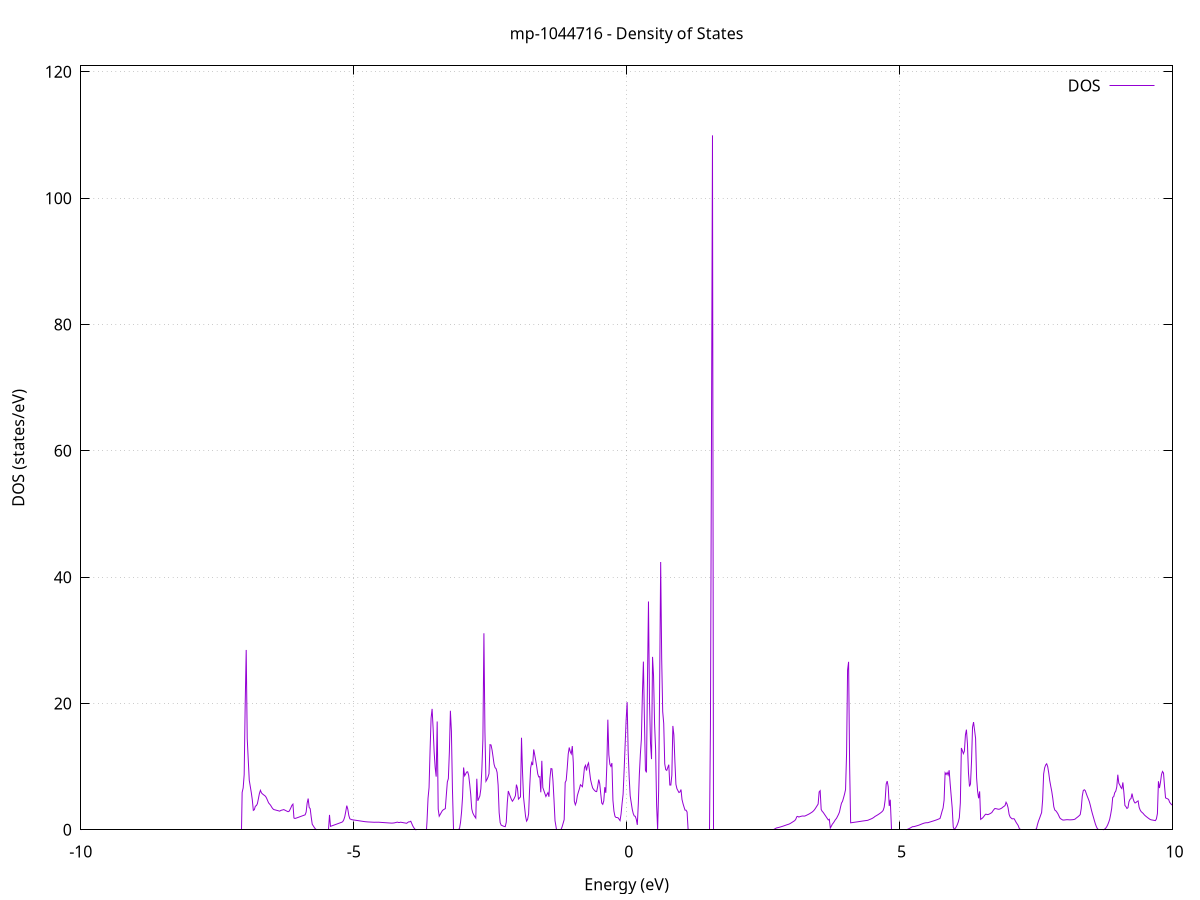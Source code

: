 set title 'mp-1044716 - Density of States'
set xlabel 'Energy (eV)'
set ylabel 'DOS (states/eV)'
set grid
set xrange [-10:10]
set yrange [0:120.941]
set xzeroaxis lt -1
set terminal png size 800,600
set output 'mp-1044716_dos_gnuplot.png'
plot '-' using 1:2 with lines title 'DOS'
-18.954500 0.000000
-18.935900 0.000000
-18.917300 0.000000
-18.898700 0.000000
-18.880100 0.000000
-18.861500 0.000000
-18.842900 0.000000
-18.824300 0.000000
-18.805700 0.000000
-18.787100 0.000000
-18.768400 0.000000
-18.749800 0.000000
-18.731200 0.000000
-18.712600 0.000000
-18.694000 0.000000
-18.675400 0.000000
-18.656800 0.000000
-18.638200 0.000000
-18.619600 0.000000
-18.600900 0.000000
-18.582300 0.000000
-18.563700 0.000000
-18.545100 0.000000
-18.526500 0.000000
-18.507900 0.000000
-18.489300 0.000000
-18.470700 0.000000
-18.452100 0.000000
-18.433500 0.000000
-18.414800 0.000000
-18.396200 0.000000
-18.377600 0.000000
-18.359000 0.000000
-18.340400 0.000000
-18.321800 0.000000
-18.303200 0.000000
-18.284600 0.000000
-18.266000 0.000000
-18.247400 0.000000
-18.228700 0.000000
-18.210100 0.000000
-18.191500 0.000000
-18.172900 0.000000
-18.154300 0.000000
-18.135700 0.000000
-18.117100 0.000000
-18.098500 0.000000
-18.079900 0.000000
-18.061300 0.000000
-18.042600 0.000000
-18.024000 0.000000
-18.005400 0.000000
-17.986800 0.000000
-17.968200 0.000000
-17.949600 0.000000
-17.931000 0.000000
-17.912400 0.000000
-17.893800 0.000000
-17.875200 0.000000
-17.856500 0.000000
-17.837900 0.000000
-17.819300 0.000000
-17.800700 0.000000
-17.782100 0.000000
-17.763500 0.000000
-17.744900 0.000000
-17.726300 0.000000
-17.707700 0.000000
-17.689100 0.000000
-17.670400 0.000000
-17.651800 0.000000
-17.633200 0.000000
-17.614600 0.000000
-17.596000 0.000000
-17.577400 0.000000
-17.558800 0.000000
-17.540200 0.000000
-17.521600 0.000000
-17.502900 0.000000
-17.484300 0.000000
-17.465700 0.000000
-17.447100 0.000000
-17.428500 0.000000
-17.409900 0.000000
-17.391300 0.000000
-17.372700 0.000000
-17.354100 0.000000
-17.335500 0.000000
-17.316800 0.000000
-17.298200 0.000000
-17.279600 0.000000
-17.261000 0.066700
-17.242400 2.973600
-17.223800 3.872400
-17.205200 3.430300
-17.186600 3.756300
-17.168000 4.073600
-17.149400 3.912600
-17.130700 3.772600
-17.112100 3.938400
-17.093500 4.104100
-17.074900 4.269800
-17.056300 4.435500
-17.037700 4.474600
-17.019100 4.661300
-17.000500 4.884800
-16.981900 5.322100
-16.963300 5.760500
-16.944600 6.199100
-16.926000 6.790800
-16.907400 5.965900
-16.888800 4.578400
-16.870200 3.779500
-16.851600 2.980600
-16.833000 2.181600
-16.814400 0.000000
-16.795800 0.000000
-16.777200 0.000000
-16.758500 0.000000
-16.739900 0.000000
-16.721300 0.000000
-16.702700 6.637900
-16.684100 3.279300
-16.665500 4.556000
-16.646900 9.102600
-16.628300 8.206900
-16.609700 6.436300
-16.591100 5.902500
-16.572400 5.482100
-16.553800 5.068500
-16.535200 4.856100
-16.516600 4.653300
-16.498000 4.450600
-16.479400 4.340200
-16.460800 4.207700
-16.442200 4.075200
-16.423600 3.942600
-16.404900 4.062800
-16.386300 4.299200
-16.367700 3.970300
-16.349100 3.641300
-16.330500 4.424400
-16.311900 2.354900
-16.293300 0.000000
-16.274700 0.000000
-16.256100 0.000000
-16.237500 0.000000
-16.218800 0.000000
-16.200200 0.000000
-16.181600 0.000000
-16.163000 0.000000
-16.144400 0.000000
-16.125800 0.000000
-16.107200 0.000000
-16.088600 0.000000
-16.070000 0.000000
-16.051400 0.000000
-16.032700 0.000000
-16.014100 0.000000
-15.995500 0.000000
-15.976900 0.000000
-15.958300 4.797800
-15.939700 5.437200
-15.921100 5.967100
-15.902500 6.374200
-15.883900 9.249700
-15.865300 10.491900
-15.846600 11.154000
-15.828000 8.291100
-15.809400 6.163700
-15.790800 5.556500
-15.772200 4.949400
-15.753600 4.342300
-15.735000 4.072400
-15.716400 3.875100
-15.697800 3.488400
-15.679200 3.101800
-15.660500 2.715200
-15.641900 3.291800
-15.623300 1.280800
-15.604700 0.038700
-15.586100 0.000000
-15.567500 0.000000
-15.548900 0.000000
-15.530300 0.000000
-15.511700 0.000000
-15.493100 0.000000
-15.474400 5.703100
-15.455800 30.013500
-15.437200 19.987300
-15.418600 19.732600
-15.400000 17.492900
-15.381400 17.713100
-15.362800 11.540000
-15.344200 17.333900
-15.325600 40.335000
-15.306900 0.000000
-15.288300 0.000000
-15.269700 0.000000
-15.251100 0.000000
-15.232500 0.000000
-15.213900 0.000000
-15.195300 0.000000
-15.176700 0.000000
-15.158100 0.000000
-15.139500 0.000000
-15.120800 0.000000
-15.102200 0.000000
-15.083600 0.000000
-15.065000 0.000000
-15.046400 0.000000
-15.027800 0.000000
-15.009200 0.000000
-14.990600 0.000000
-14.972000 0.000000
-14.953400 40.663500
-14.934700 21.672200
-14.916100 15.689800
-14.897500 11.426000
-14.878900 0.000000
-14.860300 0.000000
-14.841700 0.000000
-14.823100 0.000000
-14.804500 6.889100
-14.785900 47.380600
-14.767300 25.893100
-14.748600 12.639600
-14.730000 21.534700
-14.711400 0.000000
-14.692800 0.000000
-14.674200 0.000000
-14.655600 0.000000
-14.637000 0.000000
-14.618400 0.000000
-14.599800 0.000000
-14.581200 0.000000
-14.562500 0.000000
-14.543900 0.000000
-14.525300 0.000000
-14.506700 0.000000
-14.488100 0.000000
-14.469500 0.000000
-14.450900 0.000000
-14.432300 0.000000
-14.413700 0.000000
-14.395100 0.000000
-14.376400 0.000000
-14.357800 0.000000
-14.339200 0.000000
-14.320600 0.000000
-14.302000 0.000000
-14.283400 0.000000
-14.264800 0.000000
-14.246200 0.000000
-14.227600 0.000000
-14.208900 0.000000
-14.190300 0.000000
-14.171700 0.000000
-14.153100 0.000000
-14.134500 0.000000
-14.115900 0.000000
-14.097300 0.000000
-14.078700 0.000000
-14.060100 0.000000
-14.041500 0.000000
-14.022800 0.000000
-14.004200 0.000000
-13.985600 0.000000
-13.967000 0.000000
-13.948400 0.000000
-13.929800 0.000000
-13.911200 0.000000
-13.892600 0.000000
-13.874000 0.000000
-13.855400 0.000000
-13.836700 0.000000
-13.818100 0.000000
-13.799500 0.000000
-13.780900 0.000000
-13.762300 0.000000
-13.743700 0.000000
-13.725100 0.000000
-13.706500 0.000000
-13.687900 0.000000
-13.669300 0.000000
-13.650600 0.000000
-13.632000 0.000000
-13.613400 0.000000
-13.594800 0.000000
-13.576200 0.000000
-13.557600 0.000000
-13.539000 0.000000
-13.520400 0.000000
-13.501800 0.000000
-13.483200 0.000000
-13.464500 0.000000
-13.445900 0.000000
-13.427300 0.000000
-13.408700 0.000000
-13.390100 0.000000
-13.371500 0.000000
-13.352900 0.000000
-13.334300 0.000000
-13.315700 0.000000
-13.297000 0.000000
-13.278400 0.000000
-13.259800 0.000000
-13.241200 0.000000
-13.222600 0.000000
-13.204000 0.000000
-13.185400 0.000000
-13.166800 0.000000
-13.148200 0.000000
-13.129600 0.000000
-13.110900 0.000000
-13.092300 0.000000
-13.073700 0.000000
-13.055100 0.000000
-13.036500 0.000000
-13.017900 0.000000
-12.999300 0.000000
-12.980700 0.000000
-12.962100 0.000000
-12.943500 0.000000
-12.924800 0.000000
-12.906200 0.000000
-12.887600 0.000000
-12.869000 0.000000
-12.850400 0.000000
-12.831800 0.000000
-12.813200 0.000000
-12.794600 0.000000
-12.776000 0.000000
-12.757400 0.000000
-12.738700 0.000000
-12.720100 0.000000
-12.701500 0.000000
-12.682900 0.000000
-12.664300 0.000000
-12.645700 0.000000
-12.627100 0.000000
-12.608500 0.000000
-12.589900 0.000000
-12.571300 0.000000
-12.552600 0.000000
-12.534000 0.000000
-12.515400 0.000000
-12.496800 0.000000
-12.478200 0.000000
-12.459600 0.000000
-12.441000 0.000000
-12.422400 0.000000
-12.403800 0.000000
-12.385200 0.000000
-12.366500 0.000000
-12.347900 0.000000
-12.329300 0.000000
-12.310700 0.000000
-12.292100 0.000000
-12.273500 0.000000
-12.254900 0.000000
-12.236300 0.000000
-12.217700 0.000000
-12.199000 0.000000
-12.180400 0.000000
-12.161800 0.000000
-12.143200 0.000000
-12.124600 0.000000
-12.106000 0.000000
-12.087400 0.000000
-12.068800 0.000000
-12.050200 0.000000
-12.031600 0.000000
-12.012900 0.000000
-11.994300 0.000000
-11.975700 0.000000
-11.957100 0.000000
-11.938500 0.000000
-11.919900 0.000000
-11.901300 0.000000
-11.882700 0.000000
-11.864100 0.000000
-11.845500 0.000000
-11.826800 0.000000
-11.808200 0.000000
-11.789600 0.000000
-11.771000 0.000000
-11.752400 0.000000
-11.733800 0.000000
-11.715200 0.000000
-11.696600 0.000000
-11.678000 0.000000
-11.659400 0.000000
-11.640700 0.000000
-11.622100 0.000000
-11.603500 0.000000
-11.584900 0.000000
-11.566300 0.000000
-11.547700 0.000000
-11.529100 0.000000
-11.510500 0.000000
-11.491900 0.000000
-11.473300 0.000000
-11.454600 0.000000
-11.436000 0.000000
-11.417400 0.000000
-11.398800 0.000000
-11.380200 0.000000
-11.361600 0.000000
-11.343000 0.000000
-11.324400 0.000000
-11.305800 0.000000
-11.287200 0.000000
-11.268500 0.000000
-11.249900 0.000000
-11.231300 0.000000
-11.212700 0.000000
-11.194100 0.000000
-11.175500 0.000000
-11.156900 0.000000
-11.138300 0.000000
-11.119700 0.000000
-11.101000 0.000000
-11.082400 0.000000
-11.063800 0.000000
-11.045200 0.000000
-11.026600 0.000000
-11.008000 0.000000
-10.989400 0.000000
-10.970800 0.000000
-10.952200 0.000000
-10.933600 0.000000
-10.914900 0.000000
-10.896300 0.000000
-10.877700 0.000000
-10.859100 0.000000
-10.840500 0.000000
-10.821900 0.000000
-10.803300 0.000000
-10.784700 0.000000
-10.766100 0.000000
-10.747500 0.000000
-10.728800 0.000000
-10.710200 0.000000
-10.691600 0.000000
-10.673000 0.000000
-10.654400 0.000000
-10.635800 0.000000
-10.617200 0.000000
-10.598600 0.000000
-10.580000 0.000000
-10.561400 0.000000
-10.542700 0.000000
-10.524100 0.000000
-10.505500 0.000000
-10.486900 0.000000
-10.468300 0.000000
-10.449700 0.000000
-10.431100 0.000000
-10.412500 0.000000
-10.393900 0.000000
-10.375300 0.000000
-10.356600 0.000000
-10.338000 0.000000
-10.319400 0.000000
-10.300800 0.000000
-10.282200 0.000000
-10.263600 0.000000
-10.245000 0.000000
-10.226400 0.000000
-10.207800 0.000000
-10.189200 0.000000
-10.170500 0.000000
-10.151900 0.000000
-10.133300 0.000000
-10.114700 0.000000
-10.096100 0.000000
-10.077500 0.000000
-10.058900 0.000000
-10.040300 0.000000
-10.021700 0.000000
-10.003000 0.000000
-9.984400 0.000000
-9.965800 0.000000
-9.947200 0.000000
-9.928600 0.000000
-9.910000 0.000000
-9.891400 0.000000
-9.872800 0.000000
-9.854200 0.000000
-9.835600 0.000000
-9.816900 0.000000
-9.798300 0.000000
-9.779700 0.000000
-9.761100 0.000000
-9.742500 0.000000
-9.723900 0.000000
-9.705300 0.000000
-9.686700 0.000000
-9.668100 0.000000
-9.649500 0.000000
-9.630800 0.000000
-9.612200 0.000000
-9.593600 0.000000
-9.575000 0.000000
-9.556400 0.000000
-9.537800 0.000000
-9.519200 0.000000
-9.500600 0.000000
-9.482000 0.000000
-9.463400 0.000000
-9.444700 0.000000
-9.426100 0.000000
-9.407500 0.000000
-9.388900 0.000000
-9.370300 0.000000
-9.351700 0.000000
-9.333100 0.000000
-9.314500 0.000000
-9.295900 0.000000
-9.277300 0.000000
-9.258600 0.000000
-9.240000 0.000000
-9.221400 0.000000
-9.202800 0.000000
-9.184200 0.000000
-9.165600 0.000000
-9.147000 0.000000
-9.128400 0.000000
-9.109800 0.000000
-9.091200 0.000000
-9.072500 0.000000
-9.053900 0.000000
-9.035300 0.000000
-9.016700 0.000000
-8.998100 0.000000
-8.979500 0.000000
-8.960900 0.000000
-8.942300 0.000000
-8.923700 0.000000
-8.905000 0.000000
-8.886400 0.000000
-8.867800 0.000000
-8.849200 0.000000
-8.830600 0.000000
-8.812000 0.000000
-8.793400 0.000000
-8.774800 0.000000
-8.756200 0.000000
-8.737600 0.000000
-8.718900 0.000000
-8.700300 0.000000
-8.681700 0.000000
-8.663100 0.000000
-8.644500 0.000000
-8.625900 0.000000
-8.607300 0.000000
-8.588700 0.000000
-8.570100 0.000000
-8.551500 0.000000
-8.532800 0.000000
-8.514200 0.000000
-8.495600 0.000000
-8.477000 0.000000
-8.458400 0.000000
-8.439800 0.000000
-8.421200 0.000000
-8.402600 0.000000
-8.384000 0.000000
-8.365400 0.000000
-8.346700 0.000000
-8.328100 0.000000
-8.309500 0.000000
-8.290900 0.000000
-8.272300 0.000000
-8.253700 0.000000
-8.235100 0.000000
-8.216500 0.000000
-8.197900 0.000000
-8.179300 0.000000
-8.160600 0.000000
-8.142000 0.000000
-8.123400 0.000000
-8.104800 0.000000
-8.086200 0.000000
-8.067600 0.000000
-8.049000 0.000000
-8.030400 0.000000
-8.011800 0.000000
-7.993200 0.000000
-7.974500 0.000000
-7.955900 0.000000
-7.937300 0.000000
-7.918700 0.000000
-7.900100 0.000000
-7.881500 0.000000
-7.862900 0.000000
-7.844300 0.000000
-7.825700 0.000000
-7.807000 0.000000
-7.788400 0.000000
-7.769800 0.000000
-7.751200 0.000000
-7.732600 0.000000
-7.714000 0.000000
-7.695400 0.000000
-7.676800 0.000000
-7.658200 0.000000
-7.639600 0.000000
-7.620900 0.000000
-7.602300 0.000000
-7.583700 0.000000
-7.565100 0.000000
-7.546500 0.000000
-7.527900 0.000000
-7.509300 0.000000
-7.490700 0.000000
-7.472100 0.000000
-7.453500 0.000000
-7.434800 0.000000
-7.416200 0.000000
-7.397600 0.000000
-7.379000 0.000000
-7.360400 0.000000
-7.341800 0.000000
-7.323200 0.000000
-7.304600 0.000000
-7.286000 0.000000
-7.267400 0.000000
-7.248700 0.000000
-7.230100 0.000000
-7.211500 0.000000
-7.192900 0.000000
-7.174300 0.000000
-7.155700 0.000000
-7.137100 0.000000
-7.118500 0.000000
-7.099900 0.000000
-7.081300 0.000000
-7.062600 0.000000
-7.044000 5.917900
-7.025400 6.621700
-7.006800 8.728900
-6.988200 19.866200
-6.969600 28.470500
-6.951000 14.443200
-6.932400 11.110700
-6.913800 7.850100
-6.895200 6.872800
-6.876500 5.894100
-6.857900 4.733600
-6.839300 3.070900
-6.820700 3.183100
-6.802100 3.734000
-6.783500 3.823200
-6.764900 4.129600
-6.746300 4.918100
-6.727700 5.752100
-6.709000 6.247800
-6.690400 5.848800
-6.671800 5.677400
-6.653200 5.552900
-6.634600 5.427800
-6.616000 5.301400
-6.597400 5.021400
-6.578800 4.653900
-6.560200 4.268500
-6.541600 4.075900
-6.522900 3.883700
-6.504300 3.604200
-6.485700 3.370800
-6.467100 3.210300
-6.448500 3.166800
-6.429900 3.123300
-6.411300 3.079700
-6.392700 3.036200
-6.374100 2.992600
-6.355500 2.949000
-6.336800 3.056100
-6.318200 3.111800
-6.299600 3.147900
-6.281000 3.196800
-6.262400 3.115500
-6.243800 3.034100
-6.225200 2.952700
-6.206600 2.871100
-6.188000 2.889400
-6.169400 3.157900
-6.150700 3.499000
-6.132100 3.879100
-6.113500 4.059000
-6.094900 1.863200
-6.076300 1.791500
-6.057700 1.839100
-6.039100 1.893000
-6.020500 1.952300
-6.001900 2.011600
-5.983300 2.070900
-5.964600 2.130200
-5.946000 2.189500
-5.927400 2.248800
-5.908800 2.308200
-5.890200 2.367500
-5.871600 2.802900
-5.853000 4.227600
-5.834400 4.946000
-5.815800 3.536300
-5.797200 3.338800
-5.778500 2.005500
-5.759900 0.877100
-5.741300 0.625800
-5.722700 0.374400
-5.704100 0.154300
-5.685500 0.035400
-5.666900 0.000000
-5.648300 0.000000
-5.629700 0.000000
-5.611000 0.000000
-5.592400 0.000000
-5.573800 0.000000
-5.555200 0.000000
-5.536600 0.000000
-5.518000 0.000000
-5.499400 0.000000
-5.480800 0.000000
-5.462200 0.000000
-5.443600 2.350400
-5.424900 0.542500
-5.406300 0.601400
-5.387700 0.660200
-5.369100 0.719000
-5.350500 0.777900
-5.331900 0.836700
-5.313300 0.895500
-5.294700 0.954300
-5.276100 1.013100
-5.257500 1.071800
-5.238800 1.130600
-5.220200 1.189400
-5.201600 1.282300
-5.183000 1.566200
-5.164400 2.048900
-5.145800 2.893700
-5.127200 3.819600
-5.108600 3.267700
-5.090000 2.272900
-5.071400 1.740500
-5.052700 1.657300
-5.034100 1.602100
-5.015500 1.571900
-4.996900 1.547600
-4.978300 1.523200
-4.959700 1.498900
-4.941100 1.474600
-4.922500 1.450300
-4.903900 1.426000
-4.885300 1.401700
-4.866600 1.377400
-4.848000 1.353200
-4.829400 1.328900
-4.810800 1.304600
-4.792200 1.283200
-4.773600 1.266000
-4.755000 1.251500
-4.736400 1.240700
-4.717800 1.231600
-4.699200 1.222600
-4.680500 1.213500
-4.661900 1.204500
-4.643300 1.195400
-4.624700 1.186400
-4.606100 1.193600
-4.587500 1.194300
-4.568900 1.195000
-4.550300 1.200200
-4.531700 1.188900
-4.513000 1.177500
-4.494400 1.166200
-4.475800 1.154900
-4.457200 1.143600
-4.438600 1.132300
-4.420000 1.121000
-4.401400 1.109600
-4.382800 1.098300
-4.364200 1.087000
-4.345600 1.075700
-4.326900 1.064400
-4.308300 1.056600
-4.289700 1.061500
-4.271100 1.075700
-4.252500 1.100200
-4.233900 1.139400
-4.215300 1.179900
-4.196700 1.207400
-4.178100 1.219800
-4.159500 1.219600
-4.140800 1.199000
-4.122200 1.170400
-4.103600 1.141700
-4.085000 1.113000
-4.066400 1.084400
-4.047800 1.055700
-4.029200 1.027000
-4.010600 1.160400
-3.992000 1.256000
-3.973400 1.254700
-3.954700 1.351500
-3.936100 0.980300
-3.917500 0.609800
-3.898900 0.325000
-3.880300 0.118400
-3.861700 0.000800
-3.843100 0.000000
-3.824500 0.000000
-3.805900 0.000000
-3.787300 0.000000
-3.768600 0.000000
-3.750000 0.000000
-3.731400 0.000000
-3.712800 0.000000
-3.694200 0.000000
-3.675600 0.000000
-3.657000 1.407000
-3.638400 5.001500
-3.619800 6.695900
-3.601200 12.585300
-3.582500 17.691900
-3.563900 19.140200
-3.545300 16.033400
-3.526700 12.327500
-3.508100 9.890500
-3.489500 8.412200
-3.470900 17.142600
-3.452300 3.270600
-3.433700 2.148100
-3.415000 2.435100
-3.396400 2.722200
-3.377800 3.007300
-3.359200 3.163100
-3.340600 3.254900
-3.322000 3.347400
-3.303400 5.505300
-3.284800 7.572400
-3.266200 8.093900
-3.247600 12.328400
-3.228900 18.848200
-3.210300 15.585600
-3.191700 6.557900
-3.173100 0.000000
-3.154500 0.000000
-3.135900 0.000000
-3.117300 0.000000
-3.098700 0.000000
-3.080100 0.000000
-3.061500 0.224900
-3.042800 1.202100
-3.024200 2.821600
-3.005600 5.243400
-2.987000 9.861600
-2.968400 8.548100
-2.949800 8.827400
-2.931200 9.136700
-2.912600 9.184500
-2.894000 8.618500
-2.875400 7.232800
-2.856700 5.609400
-2.838100 3.311700
-2.819500 2.684400
-2.800900 2.351000
-2.782300 2.077900
-2.763700 1.848300
-2.745100 8.080100
-2.726500 4.587600
-2.707900 4.959800
-2.689300 5.349400
-2.670600 6.499900
-2.652000 9.633200
-2.633400 14.346600
-2.614800 31.110600
-2.596200 15.553200
-2.577600 7.680100
-2.559000 7.959700
-2.540400 8.334600
-2.521800 8.878000
-2.503200 13.479400
-2.484500 13.429600
-2.465900 12.650500
-2.447300 11.546600
-2.428700 10.366400
-2.410100 9.832900
-2.391500 9.667600
-2.372900 9.064200
-2.354300 7.046400
-2.335700 2.711500
-2.317000 1.121200
-2.298400 0.731900
-2.279800 0.659400
-2.261200 0.585100
-2.242600 0.528900
-2.224000 0.495100
-2.205400 1.199300
-2.186800 4.263600
-2.168200 6.137900
-2.149600 5.689700
-2.130900 5.252800
-2.112300 4.833400
-2.093700 4.516500
-2.075100 4.733100
-2.056500 5.028800
-2.037900 5.391600
-2.019300 7.147200
-2.000700 6.583300
-1.982100 4.858000
-1.963500 5.030400
-1.944800 5.202900
-1.926200 14.575300
-1.907600 9.174600
-1.889000 5.165100
-1.870400 3.640000
-1.851800 2.117200
-1.833200 1.369400
-1.814600 1.646300
-1.796000 2.511900
-1.777400 6.554300
-1.758700 9.776800
-1.740100 10.631800
-1.721500 10.247100
-1.702900 12.718000
-1.684300 11.877400
-1.665700 10.968000
-1.647100 9.951900
-1.628500 8.831600
-1.609900 8.363400
-1.591300 8.416100
-1.572600 5.928600
-1.554000 10.918700
-1.535400 6.678100
-1.516800 6.207700
-1.498200 5.737400
-1.479600 5.267300
-1.461000 5.591500
-1.442400 5.870200
-1.423800 5.232100
-1.405200 8.188200
-1.386500 9.694900
-1.367900 9.643200
-1.349300 7.724300
-1.330700 4.717200
-1.312100 1.430700
-1.293500 0.000000
-1.274900 0.000000
-1.256300 0.000000
-1.237700 0.000000
-1.219000 0.000000
-1.200400 0.069000
-1.181800 0.487200
-1.163200 1.041600
-1.144600 1.601100
-1.126000 7.478900
-1.107400 7.821200
-1.088800 9.753900
-1.070200 12.000000
-1.051600 13.024500
-1.032900 12.361700
-1.014300 12.015400
-0.995700 13.259400
-0.977100 10.617800
-0.958500 4.526800
-0.939900 3.954700
-0.921300 4.399800
-0.902700 5.420100
-0.884100 5.977800
-0.865500 6.490600
-0.846800 7.133800
-0.828200 6.971000
-0.809600 6.815600
-0.791000 8.259600
-0.772400 9.866500
-0.753800 10.199800
-0.735200 9.382200
-0.716600 10.242800
-0.698000 10.577800
-0.679400 9.239000
-0.660700 7.929700
-0.642100 7.224600
-0.623500 6.631800
-0.604900 6.390800
-0.586300 6.210500
-0.567700 6.067500
-0.549100 6.041300
-0.530500 6.849800
-0.511900 7.950000
-0.493300 7.316000
-0.474600 5.722100
-0.456000 4.227100
-0.437400 4.030900
-0.418800 4.582000
-0.400200 6.743500
-0.381600 5.846900
-0.363000 10.179300
-0.344400 17.426200
-0.325800 11.864500
-0.307200 10.368400
-0.288500 10.045700
-0.269900 10.560900
-0.251300 4.672500
-0.232700 2.951400
-0.214100 2.139400
-0.195500 1.950600
-0.176900 1.938700
-0.158300 1.904400
-0.139700 1.690200
-0.121000 1.453100
-0.102400 2.489100
-0.083800 4.158200
-0.065200 5.618800
-0.046600 9.322100
-0.028000 13.367400
-0.009400 17.378900
0.009200 20.205200
0.027800 12.399400
0.046400 8.323800
0.065100 5.364300
0.083700 4.310400
0.102300 3.252100
0.120900 2.567200
0.139500 2.188300
0.158100 2.130800
0.176700 1.653700
0.195300 0.775400
0.213900 4.165300
0.232500 8.719000
0.251200 11.937200
0.269800 14.320300
0.288400 21.431600
0.307000 26.623600
0.325600 17.481800
0.344200 9.431400
0.362800 9.079900
0.381400 23.438100
0.400000 36.149300
0.418600 20.362000
0.437300 13.661000
0.455900 11.186700
0.474500 27.371000
0.493100 24.332500
0.511700 16.770200
0.530300 12.780600
0.548900 3.916700
0.567500 0.000000
0.586100 6.206200
0.604700 23.030100
0.623400 42.397300
0.642000 27.091600
0.660600 18.704600
0.679200 16.844800
0.697800 10.440900
0.716400 9.522800
0.735000 9.400400
0.753600 9.865300
0.772200 10.307400
0.790800 7.084700
0.809500 7.077100
0.828100 8.636400
0.846700 16.440000
0.865300 15.032100
0.883900 10.825500
0.902500 7.202800
0.921100 6.501500
0.939700 6.196800
0.958300 5.898300
0.977000 5.997100
0.995600 6.370600
1.014200 4.794800
1.032800 4.133600
1.051400 3.599100
1.070000 3.107800
1.088600 3.098800
1.107200 2.810500
1.125800 0.072400
1.144400 0.000000
1.163100 0.000000
1.181700 0.000000
1.200300 0.000000
1.218900 0.000000
1.237500 0.000000
1.256100 0.000000
1.274700 0.000000
1.293300 0.000000
1.311900 0.000000
1.330500 0.000000
1.349200 0.000000
1.367800 0.000000
1.386400 0.000000
1.405000 0.000000
1.423600 0.000000
1.442200 0.000000
1.460800 0.000000
1.479400 0.000000
1.498000 0.000000
1.516600 0.000000
1.535300 16.438900
1.553900 61.367600
1.572500 109.946700
1.591100 0.000000
1.609700 0.000000
1.628300 0.000000
1.646900 0.000000
1.665500 0.000000
1.684100 0.000000
1.702700 0.000000
1.721400 0.000000
1.740000 0.000000
1.758600 0.000000
1.777200 0.000000
1.795800 0.000000
1.814400 0.000000
1.833000 0.000000
1.851600 0.000000
1.870200 0.000000
1.888800 0.000000
1.907500 0.000000
1.926100 0.000000
1.944700 0.000000
1.963300 0.000000
1.981900 0.000000
2.000500 0.000000
2.019100 0.000000
2.037700 0.000000
2.056300 0.000000
2.075000 0.000000
2.093600 0.000000
2.112200 0.000000
2.130800 0.000000
2.149400 0.000000
2.168000 0.000000
2.186600 0.000000
2.205200 0.000000
2.223800 0.000000
2.242400 0.000000
2.261100 0.000000
2.279700 0.000000
2.298300 0.000000
2.316900 0.000000
2.335500 0.000000
2.354100 0.000000
2.372700 0.000000
2.391300 0.000000
2.409900 0.000000
2.428500 0.000000
2.447200 0.000000
2.465800 0.000000
2.484400 0.000000
2.503000 0.000000
2.521600 0.000000
2.540200 0.000000
2.558800 0.000000
2.577400 0.000000
2.596000 0.000000
2.614600 0.000000
2.633300 0.000000
2.651900 0.000000
2.670500 0.000000
2.689100 0.000000
2.707700 0.104200
2.726300 0.204600
2.744900 0.287300
2.763500 0.328100
2.782100 0.362900
2.800700 0.404600
2.819400 0.451700
2.838000 0.500300
2.856600 0.551300
2.875200 0.605600
2.893800 0.661700
2.912400 0.719500
2.931000 0.779000
2.949600 0.829500
2.968200 0.880300
2.986900 0.949100
3.005500 1.039600
3.024100 1.140400
3.042700 1.244600
3.061300 1.349300
3.079900 1.455100
3.098500 1.668300
3.117100 2.065800
3.135700 2.117500
3.154300 2.013000
3.173000 2.078800
3.191600 2.124400
3.210200 2.163600
3.228800 2.184400
3.247400 2.164600
3.266000 2.180400
3.284600 2.252000
3.303200 2.329700
3.321800 2.410000
3.340400 2.492800
3.359100 2.585700
3.377700 2.689400
3.396300 2.790300
3.414900 2.923000
3.433500 3.091200
3.452100 3.304900
3.470700 3.556300
3.489300 3.811700
3.507900 4.071300
3.526500 5.989800
3.545200 6.189100
3.563800 3.213600
3.582400 2.921500
3.601000 2.754100
3.619600 2.513900
3.638200 2.273800
3.656800 2.033900
3.675400 1.794000
3.694000 1.554300
3.712600 1.662200
3.731300 0.287100
3.749900 0.565100
3.768500 0.892300
3.787100 1.087200
3.805700 1.332000
3.824300 1.607200
3.842900 1.785300
3.861500 2.094700
3.880100 2.414200
3.898700 2.799700
3.917400 3.554200
3.936000 4.220200
3.954600 4.494500
3.973200 5.044000
3.991800 5.640100
4.010400 6.368000
4.029000 12.015600
4.047600 25.305900
4.066200 26.590400
4.084900 10.149200
4.103500 1.101800
4.122100 1.124900
4.140700 1.147900
4.159300 1.170800
4.177900 1.193700
4.196500 1.217100
4.215100 1.241100
4.233700 1.265600
4.252300 1.290800
4.271000 1.315800
4.289600 1.340500
4.308200 1.365100
4.326800 1.389000
4.345400 1.412100
4.364000 1.435100
4.382600 1.458100
4.401200 1.481200
4.419800 1.504200
4.438400 1.578600
4.457100 1.642300
4.475700 1.708400
4.494300 1.783300
4.512900 1.871100
4.531500 1.980500
4.550100 2.114700
4.568700 2.203200
4.587300 2.298200
4.605900 2.398800
4.624500 2.504600
4.643200 2.617500
4.661800 2.739600
4.680400 2.880700
4.699000 3.067600
4.717600 3.564800
4.736200 4.737900
4.754800 7.242300
4.773400 7.708900
4.792000 6.819300
4.810600 3.762000
4.829300 4.760600
4.847900 0.000000
4.866500 0.000000
4.885100 0.000000
4.903700 0.000000
4.922300 0.000000
4.940900 0.000000
4.959500 0.000000
4.978100 0.000000
4.996700 0.000000
5.015400 0.000000
5.034000 0.000000
5.052600 0.000000
5.071200 0.000000
5.089800 0.000000
5.108400 0.000000
5.127000 0.027700
5.145600 0.078100
5.164200 0.145500
5.182900 0.226200
5.201500 0.313200
5.220100 0.406300
5.238700 0.493400
5.257300 0.496000
5.275900 0.527800
5.294500 0.575200
5.313100 0.622400
5.331700 0.669700
5.350300 0.719000
5.369000 0.782000
5.387600 0.850500
5.406200 0.915200
5.424800 0.976100
5.443400 1.033100
5.462000 1.077400
5.480600 1.106300
5.499200 1.119600
5.517800 1.122600
5.536400 1.174200
5.555100 1.226900
5.573700 1.276600
5.592300 1.326100
5.610900 1.376000
5.629500 1.426800
5.648100 1.480100
5.666700 1.536400
5.685300 1.595600
5.703900 1.657700
5.722500 1.722600
5.741200 1.795600
5.759800 2.332600
5.778400 2.933900
5.797000 3.439600
5.815600 4.688500
5.834200 9.022500
5.852800 8.760100
5.871400 9.067000
5.890000 8.659700
5.908600 9.427700
5.927300 7.269600
5.945900 5.329100
5.964500 3.436900
5.983100 0.424500
6.001700 0.068800
6.020300 0.229600
6.038900 0.468500
6.057500 0.807000
6.076100 1.247200
6.094700 1.904300
6.113400 4.273500
6.132000 12.945900
6.150600 12.534600
6.169200 12.055800
6.187800 12.465200
6.206400 15.009400
6.225000 15.852700
6.243600 13.572200
6.262200 9.011600
6.280900 6.854800
6.299500 7.253700
6.318100 10.829900
6.336700 16.242600
6.355300 17.048400
6.373900 15.771300
6.392500 14.480900
6.411100 8.220400
6.429700 6.075000
6.448300 4.985700
6.467000 6.080700
6.485600 1.645500
6.504200 1.765500
6.522800 1.886800
6.541400 2.084000
6.560000 2.310700
6.578600 2.467500
6.597200 2.435800
6.615800 2.398400
6.634400 2.456700
6.653100 2.533400
6.671700 2.625900
6.690300 2.728700
6.708900 2.977200
6.727500 3.196400
6.746100 3.366900
6.764700 3.344000
6.783300 3.308900
6.801900 3.265300
6.820500 3.243800
6.839200 3.293100
6.857800 3.365100
6.876400 3.466300
6.895000 3.602700
6.913600 3.712500
6.932200 3.835400
6.950800 4.354000
6.969400 4.060800
6.988000 3.479400
7.006600 2.439700
7.025300 2.021800
7.043900 1.861200
7.062500 1.728700
7.081100 1.755500
7.099700 1.731800
7.118300 1.449400
7.136900 1.152100
7.155500 0.909600
7.174100 0.652100
7.192700 0.209000
7.211400 0.000000
7.230000 0.000000
7.248600 0.000000
7.267200 0.000000
7.285800 0.000000
7.304400 0.000000
7.323000 0.000000
7.341600 0.000000
7.360200 0.000000
7.378900 0.000000
7.397500 0.000000
7.416100 0.000000
7.434700 0.000000
7.453300 0.000000
7.471900 0.000000
7.490500 0.000000
7.509100 0.197700
7.527700 0.874900
7.546300 1.406900
7.565000 1.822500
7.583600 2.282800
7.602200 2.717400
7.620800 4.733900
7.639400 8.837400
7.658000 9.809500
7.676600 10.263300
7.695200 10.447600
7.713800 9.996300
7.732400 9.010400
7.751100 7.784200
7.769700 6.898900
7.788300 6.058900
7.806900 4.987400
7.825500 3.648600
7.844100 3.119600
7.862700 3.005500
7.881300 2.794600
7.899900 2.547400
7.918500 2.207600
7.937200 1.869200
7.955800 1.726600
7.974400 1.616300
7.993000 1.536500
8.011600 1.539700
8.030200 1.561800
8.048800 1.582600
8.067400 1.596200
8.086000 1.587800
8.104600 1.578200
8.123300 1.575000
8.141900 1.578500
8.160500 1.588600
8.179100 1.605900
8.197700 1.633300
8.216300 1.696800
8.234900 1.839500
8.253500 1.962000
8.272100 2.088100
8.290700 2.232100
8.309400 2.398400
8.328000 3.362100
8.346600 5.300100
8.365200 6.206300
8.383800 6.338600
8.402400 6.193600
8.421000 5.717600
8.439600 5.275400
8.458200 4.882400
8.476900 4.445300
8.495500 3.840100
8.514100 3.152600
8.532700 2.545100
8.551300 1.991300
8.569900 1.419500
8.588500 0.887400
8.607100 0.466900
8.625700 0.149900
8.644300 0.000000
8.663000 0.000000
8.681600 0.000000
8.700200 0.000000
8.718800 0.000000
8.737400 0.016500
8.756000 0.096800
8.774600 0.232000
8.793200 0.450200
8.811800 0.764600
8.830400 1.164300
8.849100 1.652400
8.867700 2.455400
8.886300 3.401700
8.904900 5.126900
8.923500 5.248800
8.942100 5.879200
8.960700 6.113700
8.979300 6.785300
8.997900 8.714200
9.016500 7.366000
9.035200 7.072600
9.053800 6.710900
9.072400 6.515800
9.091000 7.496000
9.109600 5.870300
9.128200 3.853200
9.146800 3.663900
9.165400 3.376000
9.184000 3.492100
9.202600 4.447300
9.221300 4.817500
9.239900 4.944400
9.258500 5.733700
9.277100 4.949100
9.295700 4.474400
9.314300 4.241500
9.332900 4.328400
9.351500 4.478700
9.370100 4.575300
9.388700 3.566000
9.407400 3.131500
9.426000 2.876000
9.444600 2.730700
9.463200 2.584400
9.481800 2.380900
9.500400 2.226900
9.519000 2.092200
9.537600 1.965100
9.556200 1.841600
9.574900 1.726600
9.593500 1.617300
9.612100 1.571300
9.630700 1.541100
9.649300 1.510900
9.667900 1.480800
9.686500 1.450800
9.705100 1.717000
9.723700 2.568800
9.742300 7.678800
9.761000 6.610400
9.779600 7.510100
9.798200 8.736500
9.816800 9.230600
9.835400 8.985000
9.854000 6.910500
9.872600 5.049300
9.891200 4.973600
9.909800 4.897500
9.928400 4.809900
9.947100 4.362000
9.965700 4.155800
9.984300 3.963900
10.002900 3.924400
10.021500 5.291500
10.040100 7.095500
10.058700 9.454800
10.077300 10.829800
10.095900 10.507900
10.114500 10.479700
10.133200 10.402000
10.151800 9.301800
10.170400 8.831800
10.189000 8.611000
10.207600 8.390700
10.226200 8.003900
10.244800 7.513900
10.263400 7.109600
10.282000 6.935100
10.300600 5.082700
10.319300 3.449700
10.337900 2.727700
10.356500 2.198500
10.375100 1.934900
10.393700 1.752400
10.412300 2.915300
10.430900 1.516500
10.449500 1.595700
10.468100 1.676000
10.486700 1.757300
10.505400 1.839800
10.524000 1.928600
10.542600 2.046000
10.561200 2.207900
10.579800 2.665900
10.598400 3.198800
10.617000 3.734900
10.635600 4.274400
10.654200 7.902100
10.672900 12.404400
10.691500 13.730600
10.710100 14.762500
10.728700 14.941900
10.747300 12.625900
10.765900 13.019900
10.784500 23.602500
10.803100 24.363600
10.821700 25.910600
10.840300 13.516800
10.859000 5.926900
10.877600 3.392100
10.896200 7.168800
10.914800 9.944600
10.933400 8.567700
10.952000 7.536200
10.970600 6.636700
10.989200 6.553200
11.007800 6.819500
11.026400 7.054000
11.045100 7.294100
11.063700 6.887600
11.082300 4.176400
11.100900 3.562100
11.119500 3.012200
11.138100 2.521400
11.156700 2.297700
11.175300 2.346400
11.193900 2.722700
11.212500 3.249900
11.231200 3.857900
11.249800 4.601500
11.268400 5.791700
11.287000 7.244000
11.305600 9.207300
11.324200 11.061500
11.342800 12.535800
11.361400 13.037400
11.380000 13.018100
11.398600 3.420900
11.417300 3.012300
11.435900 2.638800
11.454500 2.450100
11.473100 2.434900
11.491700 2.409200
11.510300 2.369700
11.528900 2.383800
11.547500 2.430000
11.566100 2.561600
11.584700 2.788300
11.603400 3.868400
11.622000 7.635200
11.640600 7.586800
11.659200 8.140100
11.677800 7.390000
11.696400 6.607900
11.715000 6.151000
11.733600 5.857900
11.752200 5.670300
11.770900 5.487100
11.789500 5.486900
11.808100 5.512700
11.826700 6.579300
11.845300 8.461100
11.863900 9.089000
11.882500 7.800400
11.901100 8.170600
11.919700 6.946800
11.938300 6.274300
11.957000 8.297400
11.975600 8.027400
11.994200 7.988900
12.012800 8.286900
12.031400 8.537000
12.050000 9.414500
12.068600 9.772100
12.087200 10.348300
12.105800 9.225400
12.124400 6.577400
12.143100 3.537300
12.161700 1.499600
12.180300 1.422400
12.198900 1.275500
12.217500 0.978000
12.236100 1.071400
12.254700 5.369300
12.273300 5.129500
12.291900 5.822500
12.310500 6.733600
12.329200 10.331600
12.347800 10.827800
12.366400 10.438400
12.385000 10.778200
12.403600 10.795200
12.422200 12.145600
12.440800 11.839700
12.459400 10.048900
12.478000 5.280600
12.496600 2.544900
12.515300 2.328600
12.533900 3.134300
12.552500 3.457400
12.571100 3.749800
12.589700 3.913500
12.608300 4.141600
12.626900 4.323700
12.645500 4.607800
12.664100 4.910000
12.682700 8.255100
12.701400 12.354600
12.720000 13.164500
12.738600 10.837000
12.757200 10.161100
12.775800 10.343400
12.794400 8.828400
12.813000 8.039100
12.831600 6.754800
12.850200 6.134900
12.868900 6.428900
12.887500 5.804200
12.906100 6.178900
12.924700 6.191400
12.943300 6.001500
12.961900 5.268900
12.980500 4.972800
12.999100 4.878000
13.017700 4.995900
13.036300 5.212500
13.055000 5.584400
13.073600 6.005400
13.092200 6.764900
13.110800 7.444800
13.129400 3.919500
13.148000 3.250300
13.166600 3.738100
13.185200 4.495900
13.203800 7.565100
13.222400 11.948300
13.241100 14.471200
13.259700 15.092600
13.278300 16.591500
13.296900 11.516300
13.315500 8.196000
13.334100 6.778800
13.352700 6.790300
13.371300 6.886800
13.389900 6.930300
13.408500 7.657700
13.427200 6.579200
13.445800 6.227600
13.464400 5.836900
13.483000 6.213800
13.501600 6.768000
13.520200 7.105700
13.538800 7.384400
13.557400 9.567300
13.576000 9.053100
13.594600 8.053100
13.613300 6.774600
13.631900 6.548400
13.650500 6.536600
13.669100 6.607100
13.687700 6.236200
13.706300 6.392800
13.724900 6.176700
13.743500 6.316700
13.762100 6.484500
13.780700 7.009900
13.799400 7.585300
13.818000 7.447300
13.836600 6.932100
13.855200 4.934400
13.873800 3.906300
13.892400 3.196200
13.911000 2.160900
13.929600 0.965900
13.948200 0.383300
13.966900 0.270900
13.985500 0.362500
14.004100 0.489800
14.022700 0.638600
14.041300 0.809900
14.059900 1.269500
14.078500 3.432900
14.097100 7.167500
14.115700 17.218500
14.134300 8.545900
14.153000 8.061900
14.171600 7.646300
14.190200 7.414800
14.208800 7.093200
14.227400 5.842300
14.246000 3.964200
14.264600 3.047600
14.283200 2.690600
14.301800 2.486500
14.320400 2.689600
14.339100 2.719700
14.357700 2.703200
14.376300 2.807900
14.394900 2.861500
14.413500 2.732700
14.432100 2.888500
14.450700 3.876200
14.469300 5.443200
14.487900 5.491200
14.506500 5.950400
14.525200 6.216800
14.543800 6.169200
14.562400 6.197900
14.581000 6.004100
14.599600 5.738800
14.618200 5.092200
14.636800 4.391000
14.655400 4.005500
14.674000 3.749700
14.692600 3.437400
14.711300 2.977000
14.729900 3.000300
14.748500 3.038500
14.767100 3.128900
14.785700 3.296100
14.804300 3.605300
14.822900 4.200800
14.841500 4.818200
14.860100 5.097900
14.878700 5.308600
14.897400 5.463300
14.916000 5.535400
14.934600 5.477100
14.953200 5.273800
14.971800 5.358100
14.990400 5.314600
15.009000 5.288400
15.027600 5.295400
15.046200 5.621500
15.064900 5.733800
15.083500 5.238500
15.102100 4.833400
15.120700 4.875800
15.139300 5.234500
15.157900 5.933400
15.176500 7.119600
15.195100 8.165600
15.213700 8.282500
15.232300 8.966000
15.251000 9.725100
15.269600 9.126300
15.288200 8.363900
15.306800 7.370600
15.325400 6.495200
15.344000 5.780400
15.362600 5.029200
15.381200 4.379000
15.399800 4.022600
15.418400 3.851000
15.437100 3.699100
15.455700 3.429800
15.474300 3.310500
15.492900 3.594500
15.511500 3.190200
15.530100 3.262300
15.548700 2.890400
15.567300 2.755300
15.585900 3.319700
15.604500 5.025200
15.623200 6.633000
15.641800 7.394800
15.660400 8.206800
15.679000 8.765900
15.697600 8.924300
15.716200 8.574000
15.734800 7.524700
15.753400 4.398200
15.772000 4.218400
15.790600 4.952000
15.809300 6.032100
15.827900 7.475800
15.846500 8.346600
15.865100 9.075500
15.883700 10.597700
15.902300 9.385600
15.920900 9.228000
15.939500 8.794200
15.958100 8.505000
15.976700 8.900400
15.995400 8.159400
16.014000 7.053200
16.032600 6.097800
16.051200 5.369400
16.069800 4.763600
16.088400 4.111900
16.107000 3.583000
16.125600 3.090100
16.144200 2.683400
16.162900 2.303200
16.181500 1.670600
16.200100 1.475600
16.218700 1.308100
16.237300 1.162400
16.255900 1.012700
16.274500 0.873800
16.293100 0.738800
16.311700 0.604200
16.330300 0.469800
16.349000 0.349700
16.367600 0.317000
16.386200 0.286300
16.404800 0.284500
16.423400 0.276800
16.442000 0.237200
16.460600 0.190200
16.479200 0.147500
16.497800 0.109300
16.516400 0.075500
16.535100 0.046000
16.553700 0.021000
16.572300 0.001200
16.590900 0.000000
16.609500 0.000000
16.628100 0.000000
16.646700 0.000000
16.665300 0.000000
16.683900 0.000000
16.702500 0.000000
16.721200 0.000000
16.739800 0.000000
16.758400 0.000000
16.777000 0.000000
16.795600 0.000000
16.814200 0.000000
16.832800 0.000000
16.851400 0.000000
16.870000 0.000000
16.888600 0.000000
16.907300 0.000000
16.925900 0.000000
16.944500 0.000000
16.963100 0.000000
16.981700 0.000000
17.000300 0.000000
17.018900 0.000000
17.037500 0.000000
17.056100 0.000000
17.074700 0.000000
17.093400 0.000000
17.112000 0.000000
17.130600 0.000000
17.149200 0.000000
17.167800 0.000000
17.186400 0.000000
17.205000 0.000000
17.223600 0.000000
17.242200 0.000000
17.260900 0.000000
17.279500 0.000000
17.298100 0.000000
17.316700 0.000000
17.335300 0.000000
17.353900 0.000000
17.372500 0.000000
17.391100 0.000000
17.409700 0.000000
17.428300 0.000000
17.447000 0.000000
17.465600 0.000000
17.484200 0.000000
17.502800 0.000000
17.521400 0.000000
17.540000 0.000000
17.558600 0.000000
17.577200 0.000000
17.595800 0.000000
17.614400 0.000000
17.633100 0.000000
17.651700 0.000000
17.670300 0.000000
17.688900 0.000000
17.707500 0.000000
17.726100 0.000000
17.744700 0.000000
17.763300 0.000000
17.781900 0.000000
17.800500 0.000000
17.819200 0.000000
17.837800 0.000000
17.856400 0.000000
17.875000 0.000000
17.893600 0.000000
17.912200 0.000000
17.930800 0.000000
17.949400 0.000000
17.968000 0.000000
17.986600 0.000000
18.005300 0.000000
18.023900 0.000000
18.042500 0.000000
18.061100 0.000000
18.079700 0.000000
18.098300 0.000000
18.116900 0.000000
18.135500 0.000000
18.154100 0.000000
18.172700 0.000000
18.191400 0.000000
18.210000 0.000000
18.228600 0.000000
18.247200 0.000000
18.265800 0.000000
e
